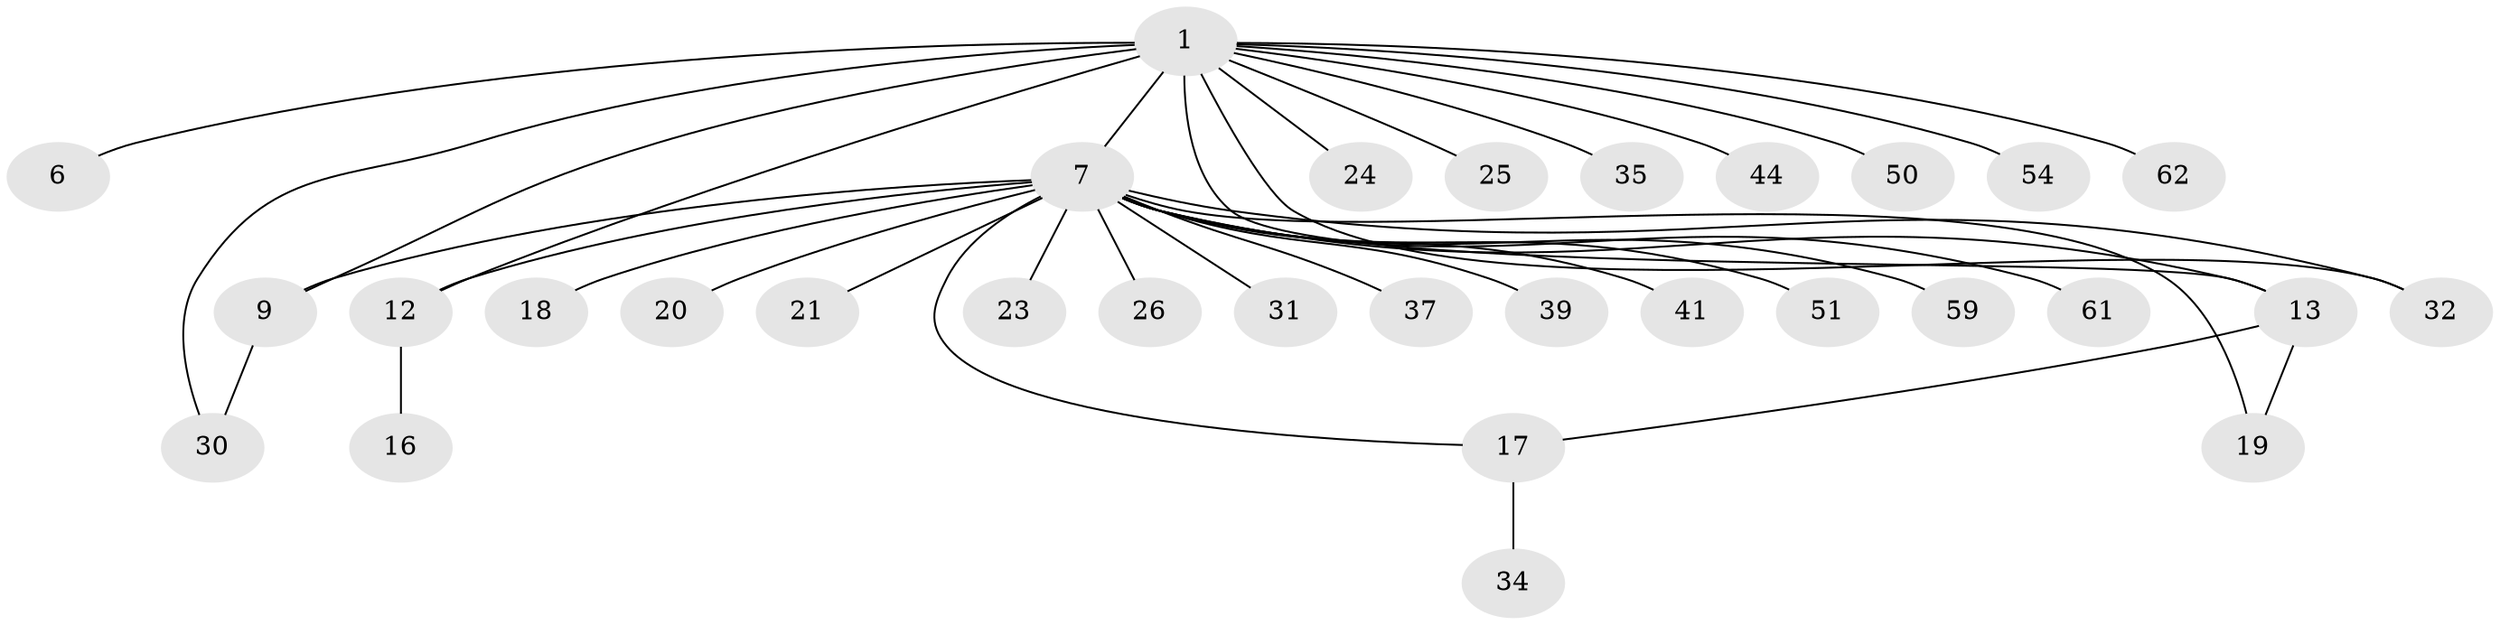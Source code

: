 // original degree distribution, {4: 0.04838709677419355, 3: 0.03225806451612903, 8: 0.06451612903225806, 6: 0.03225806451612903, 2: 0.20967741935483872, 5: 0.016129032258064516, 9: 0.016129032258064516, 7: 0.016129032258064516, 11: 0.016129032258064516, 1: 0.5483870967741935}
// Generated by graph-tools (version 1.1) at 2025/15/03/09/25 04:15:52]
// undirected, 31 vertices, 37 edges
graph export_dot {
graph [start="1"]
  node [color=gray90,style=filled];
  1 [super="+3+56+2"];
  6;
  7 [super="+8+42"];
  9 [super="+33+27+22"];
  12;
  13 [super="+45+14"];
  16;
  17 [super="+29"];
  18 [super="+47"];
  19;
  20;
  21 [super="+46"];
  23;
  24;
  25;
  26;
  30;
  31;
  32;
  34;
  35;
  37;
  39;
  41;
  44;
  50;
  51;
  54;
  59;
  61;
  62;
  1 -- 9;
  1 -- 32;
  1 -- 6 [weight=2];
  1 -- 7 [weight=3];
  1 -- 44;
  1 -- 13 [weight=3];
  1 -- 50;
  1 -- 54;
  1 -- 30;
  1 -- 24;
  1 -- 25;
  1 -- 62;
  1 -- 35;
  1 -- 12;
  7 -- 9 [weight=3];
  7 -- 12 [weight=2];
  7 -- 17;
  7 -- 18;
  7 -- 19;
  7 -- 20;
  7 -- 21;
  7 -- 23;
  7 -- 26;
  7 -- 31;
  7 -- 32;
  7 -- 37;
  7 -- 39;
  7 -- 41;
  7 -- 51;
  7 -- 59;
  7 -- 61;
  7 -- 13;
  9 -- 30;
  12 -- 16;
  13 -- 19;
  13 -- 17;
  17 -- 34;
}
